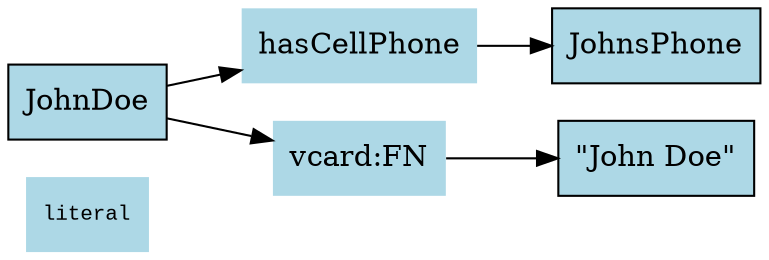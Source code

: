 digraph RDFTriples {
    rankdir=LR;
    node [shape=box, style=filled, fillcolor="#ADD8E6"]; // Light blue for resources
    literal [shape=plaintext, fontname="Courier New", fontsize=10]; // For literals

    // Define nodes
    "http://example.org/vocabulary/device#JohnDoe" [label="JohnDoe"];
    "http://example.org/vocabulary/device#JohnsPhone" [label="JohnsPhone"];
    "John Doe" [label="\"John Doe\"", class="literal"];

    // Define predicates (properties)
    "http://example.org/vocabulary/device#hasCellPhone" [label="hasCellPhone", shape=none];
    "http://www.w3.org/2001/vcard-rdf/3.0#FN" [label="vcard:FN", shape=none];

    // Define edges (triples)
    "http://example.org/vocabulary/device#JohnDoe" -> "http://example.org/vocabulary/device#hasCellPhone" [label=""];
    "http://example.org/vocabulary/device#hasCellPhone" -> "http://example.org/vocabulary/device#JohnsPhone" [label=""];

    "http://example.org/vocabulary/device#JohnDoe" -> "http://www.w3.org/2001/vcard-rdf/3.0#FN" [label=""];
    "http://www.w3.org/2001/vcard-rdf/3.0#FN" -> "John Doe" [label=""];

    // Optional: Grouping for clarity (subgraphs or invisible nodes)
    // For simplicity, directly linking subject to object via invisible predicate node.
    // This is a common way to represent RDF in DOT.
}
